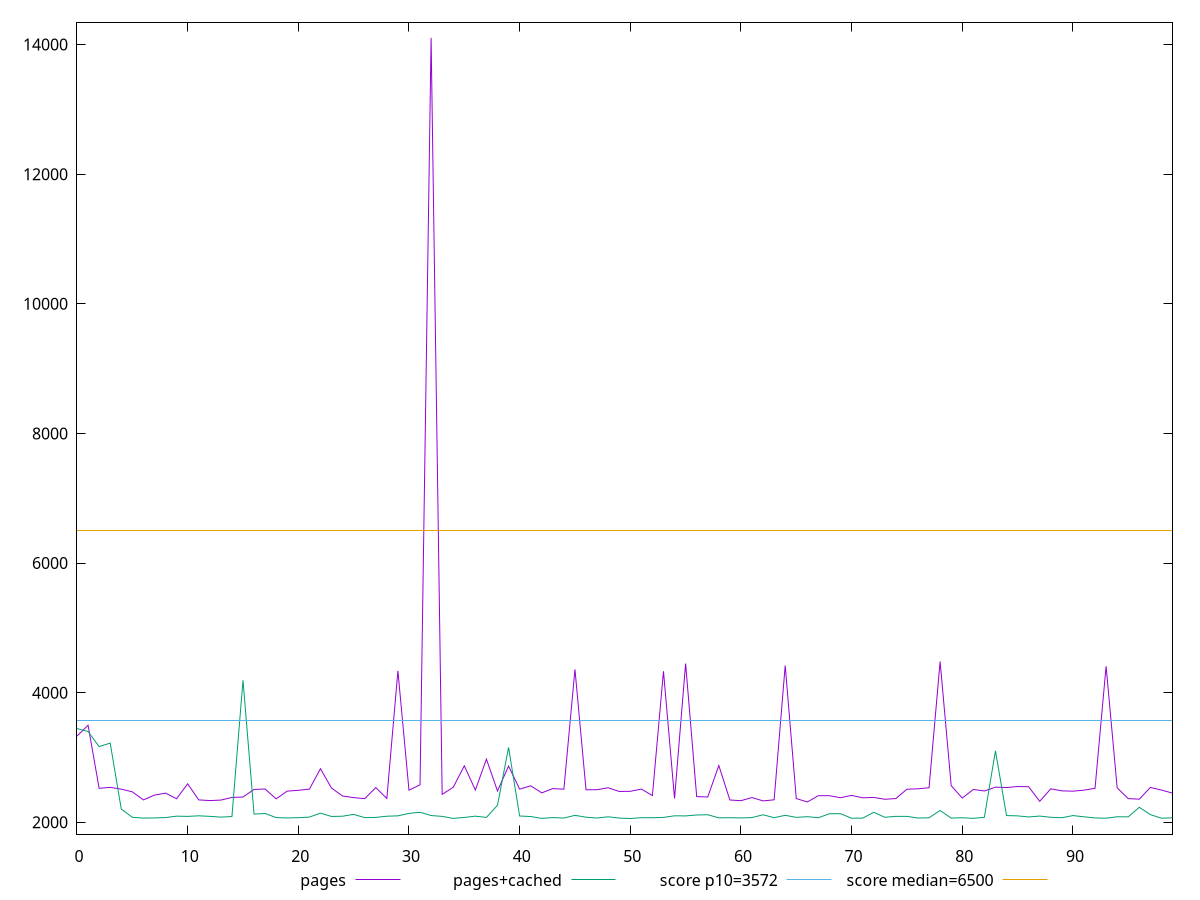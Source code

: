 reset

$pages <<EOF
0 3330.629
1 3498.547
2 2524.7079999999996
3 2539.6515
4 2511.9534999999996
5 2470.29555
6 2345.6625
7 2420.242
8 2450.3054999999995
9 2363.7465
10 2594.6105
11 2346.215
12 2335.4325
13 2343.1820000000002
14 2383.7329999999997
15 2390.174
16 2507.5370000000003
17 2514.049
18 2361.9975000000004
19 2481.6375
20 2493.6176000000005
21 2511.7995
22 2827.011
23 2528.7780000000002
24 2405.6785
25 2381.5059999999994
26 2364.665
27 2536.0666
28 2368.4820000000004
29 4336.599999999999
30 2496.3335
31 2578.6355000000003
32 14102.403
33 2431.3625
34 2541.219
35 2871.9809999999998
36 2498.4885
37 2974.866
38 2483.4359999999997
39 2868.3070000000002
40 2512.179
41 2563.45
42 2454.6709999999994
43 2520.176
44 2511.3705
45 4360.129999999999
46 2501.6795
47 2503.5550000000003
48 2533.178
49 2476.0384999999997
50 2478.2669999999994
51 2513.191
52 2413.087
53 4331.094
54 2367.6459999999997
55 4448.813
56 2397.324
57 2390.513
58 2876.464
59 2344.678
60 2333.9035
61 2382.4519999999998
62 2330.3615
63 2347.758
64 4419.687999999999
65 2366.9035000000003
66 2314.0284
67 2411.288
68 2410.172
69 2379.7789999999995
70 2415.9799999999996
71 2378.3144999999995
72 2384.3165
73 2355.711
74 2366.557
75 2510.8095000000003
76 2517.3765000000003
77 2533.3195000000005
78 4480.804
79 2565.617
80 2374.8949999999995
81 2506.78895
82 2483.26
83 2542.66
84 2536.566
85 2552.593
86 2548.655
87 2323.8329999999996
88 2516.821
89 2485.5864999999994
90 2480.73855
91 2496.0090000000005
92 2525.4890000000005
93 4408.266999999999
94 2531.6545000000006
95 2365.655
96 2357.0419999999995
97 2537.9629999999997
98 2498.0408
99 2450.2775
EOF

$pagesCached <<EOF
0 3445.8105000000005
1 3401.555
2 3168.2690000000002
3 3222.4269999999988
4 2204.6409999999996
5 2077.7055
6 2065.364
7 2067.6735
8 2073.433
9 2095.0534999999995
10 2091.6490000000003
11 2100.471
12 2092.144
13 2080.4345000000003
14 2089.053
15 4190.914000000001
16 2126.9542
17 2136.084
18 2072.366
19 2067.8669999999997
20 2071.6345
21 2080.7810000000004
22 2141.303
23 2090.6675000000005
24 2094.2670000000003
25 2122.383
26 2072.575
27 2075.974
28 2094.1515
29 2099.9815000000003
30 2138.146
31 2154.8965
32 2104.761
33 2091.55
34 2060.7774999999997
35 2075.1655
36 2095.1470000000004
37 2075.776
38 2263.378
39 3156.406
40 2097.5725
41 2089.4655000000002
42 2060.662
43 2073.224
44 2066.0443999999998
45 2107.8244999999997
46 2079.3950000000004
47 2066.2445
48 2085.7530000000006
49 2065.3500000000004
50 2058.7039999999997
51 2071.508
52 2071.1985000000004
53 2076.051
54 2100.6305
55 2098.9969999999994
56 2113.286
57 2116.795
58 2069.1594999999998
59 2071.4255000000003
60 2068.0071000000007
61 2073.472
62 2116.3330000000005
63 2071.8379999999997
64 2108.0280000000002
65 2076.4195
66 2087.2388499999997
67 2070.8205
68 2132.34975
69 2133.24
70 2063.17
71 2064.6275
72 2154.2775
73 2077.8494999999994
74 2092.26915
75 2091.6654999999996
76 2066.3135
77 2069.8379999999997
78 2182.3825000000006
79 2064.98455
80 2070.7929999999997
81 2061.3495000000003
82 2078.031
83 3102.762
84 2104.266
85 2099.602
86 2082.7664999999997
87 2096.8135
88 2077.7065000000002
89 2070.6885
90 2104.068
91 2085.434
92 2067.3610000000003
93 2063.7639999999997
94 2085.6485000000002
95 2084.6106000000004
96 2232.3520000000003
97 2119.13705
98 2063.5225
99 2069.385
EOF

set key outside below
set xrange [0:99]
set yrange [1817.8300199999996:14343.27698]
set trange [1817.8300199999996:14343.27698]
set terminal svg size 640, 520 enhanced background rgb 'white'
set output "report_00017_2021-02-10T15-08-03.406Z/first-cpu-idle/comparison/line/0_vs_1.svg"

plot $pages title "pages" with line, \
     $pagesCached title "pages+cached" with line, \
     3572 title "score p10=3572", \
     6500 title "score median=6500"

reset
